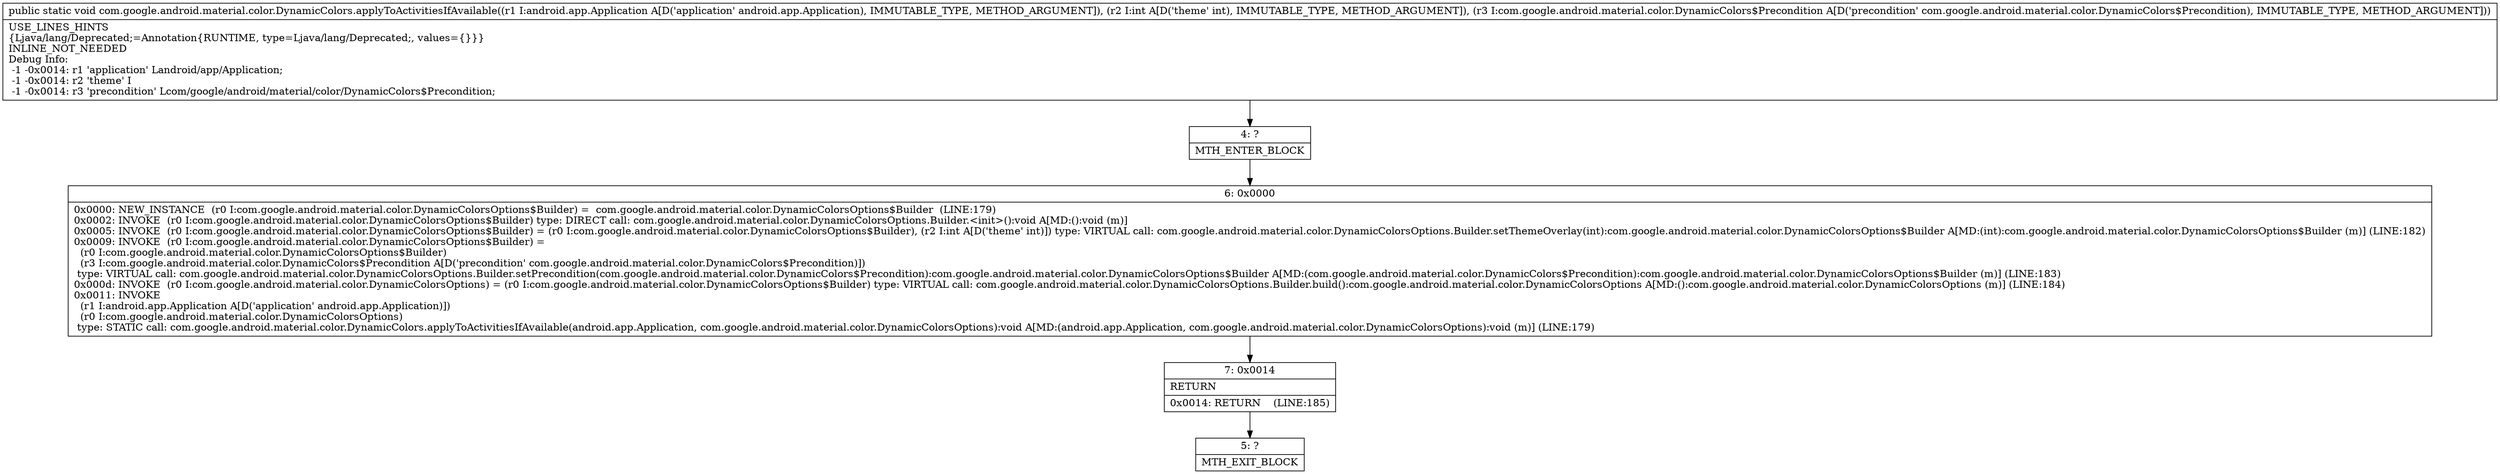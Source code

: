 digraph "CFG forcom.google.android.material.color.DynamicColors.applyToActivitiesIfAvailable(Landroid\/app\/Application;ILcom\/google\/android\/material\/color\/DynamicColors$Precondition;)V" {
Node_4 [shape=record,label="{4\:\ ?|MTH_ENTER_BLOCK\l}"];
Node_6 [shape=record,label="{6\:\ 0x0000|0x0000: NEW_INSTANCE  (r0 I:com.google.android.material.color.DynamicColorsOptions$Builder) =  com.google.android.material.color.DynamicColorsOptions$Builder  (LINE:179)\l0x0002: INVOKE  (r0 I:com.google.android.material.color.DynamicColorsOptions$Builder) type: DIRECT call: com.google.android.material.color.DynamicColorsOptions.Builder.\<init\>():void A[MD:():void (m)]\l0x0005: INVOKE  (r0 I:com.google.android.material.color.DynamicColorsOptions$Builder) = (r0 I:com.google.android.material.color.DynamicColorsOptions$Builder), (r2 I:int A[D('theme' int)]) type: VIRTUAL call: com.google.android.material.color.DynamicColorsOptions.Builder.setThemeOverlay(int):com.google.android.material.color.DynamicColorsOptions$Builder A[MD:(int):com.google.android.material.color.DynamicColorsOptions$Builder (m)] (LINE:182)\l0x0009: INVOKE  (r0 I:com.google.android.material.color.DynamicColorsOptions$Builder) = \l  (r0 I:com.google.android.material.color.DynamicColorsOptions$Builder)\l  (r3 I:com.google.android.material.color.DynamicColors$Precondition A[D('precondition' com.google.android.material.color.DynamicColors$Precondition)])\l type: VIRTUAL call: com.google.android.material.color.DynamicColorsOptions.Builder.setPrecondition(com.google.android.material.color.DynamicColors$Precondition):com.google.android.material.color.DynamicColorsOptions$Builder A[MD:(com.google.android.material.color.DynamicColors$Precondition):com.google.android.material.color.DynamicColorsOptions$Builder (m)] (LINE:183)\l0x000d: INVOKE  (r0 I:com.google.android.material.color.DynamicColorsOptions) = (r0 I:com.google.android.material.color.DynamicColorsOptions$Builder) type: VIRTUAL call: com.google.android.material.color.DynamicColorsOptions.Builder.build():com.google.android.material.color.DynamicColorsOptions A[MD:():com.google.android.material.color.DynamicColorsOptions (m)] (LINE:184)\l0x0011: INVOKE  \l  (r1 I:android.app.Application A[D('application' android.app.Application)])\l  (r0 I:com.google.android.material.color.DynamicColorsOptions)\l type: STATIC call: com.google.android.material.color.DynamicColors.applyToActivitiesIfAvailable(android.app.Application, com.google.android.material.color.DynamicColorsOptions):void A[MD:(android.app.Application, com.google.android.material.color.DynamicColorsOptions):void (m)] (LINE:179)\l}"];
Node_7 [shape=record,label="{7\:\ 0x0014|RETURN\l|0x0014: RETURN    (LINE:185)\l}"];
Node_5 [shape=record,label="{5\:\ ?|MTH_EXIT_BLOCK\l}"];
MethodNode[shape=record,label="{public static void com.google.android.material.color.DynamicColors.applyToActivitiesIfAvailable((r1 I:android.app.Application A[D('application' android.app.Application), IMMUTABLE_TYPE, METHOD_ARGUMENT]), (r2 I:int A[D('theme' int), IMMUTABLE_TYPE, METHOD_ARGUMENT]), (r3 I:com.google.android.material.color.DynamicColors$Precondition A[D('precondition' com.google.android.material.color.DynamicColors$Precondition), IMMUTABLE_TYPE, METHOD_ARGUMENT]))  | USE_LINES_HINTS\l\{Ljava\/lang\/Deprecated;=Annotation\{RUNTIME, type=Ljava\/lang\/Deprecated;, values=\{\}\}\}\lINLINE_NOT_NEEDED\lDebug Info:\l  \-1 \-0x0014: r1 'application' Landroid\/app\/Application;\l  \-1 \-0x0014: r2 'theme' I\l  \-1 \-0x0014: r3 'precondition' Lcom\/google\/android\/material\/color\/DynamicColors$Precondition;\l}"];
MethodNode -> Node_4;Node_4 -> Node_6;
Node_6 -> Node_7;
Node_7 -> Node_5;
}

